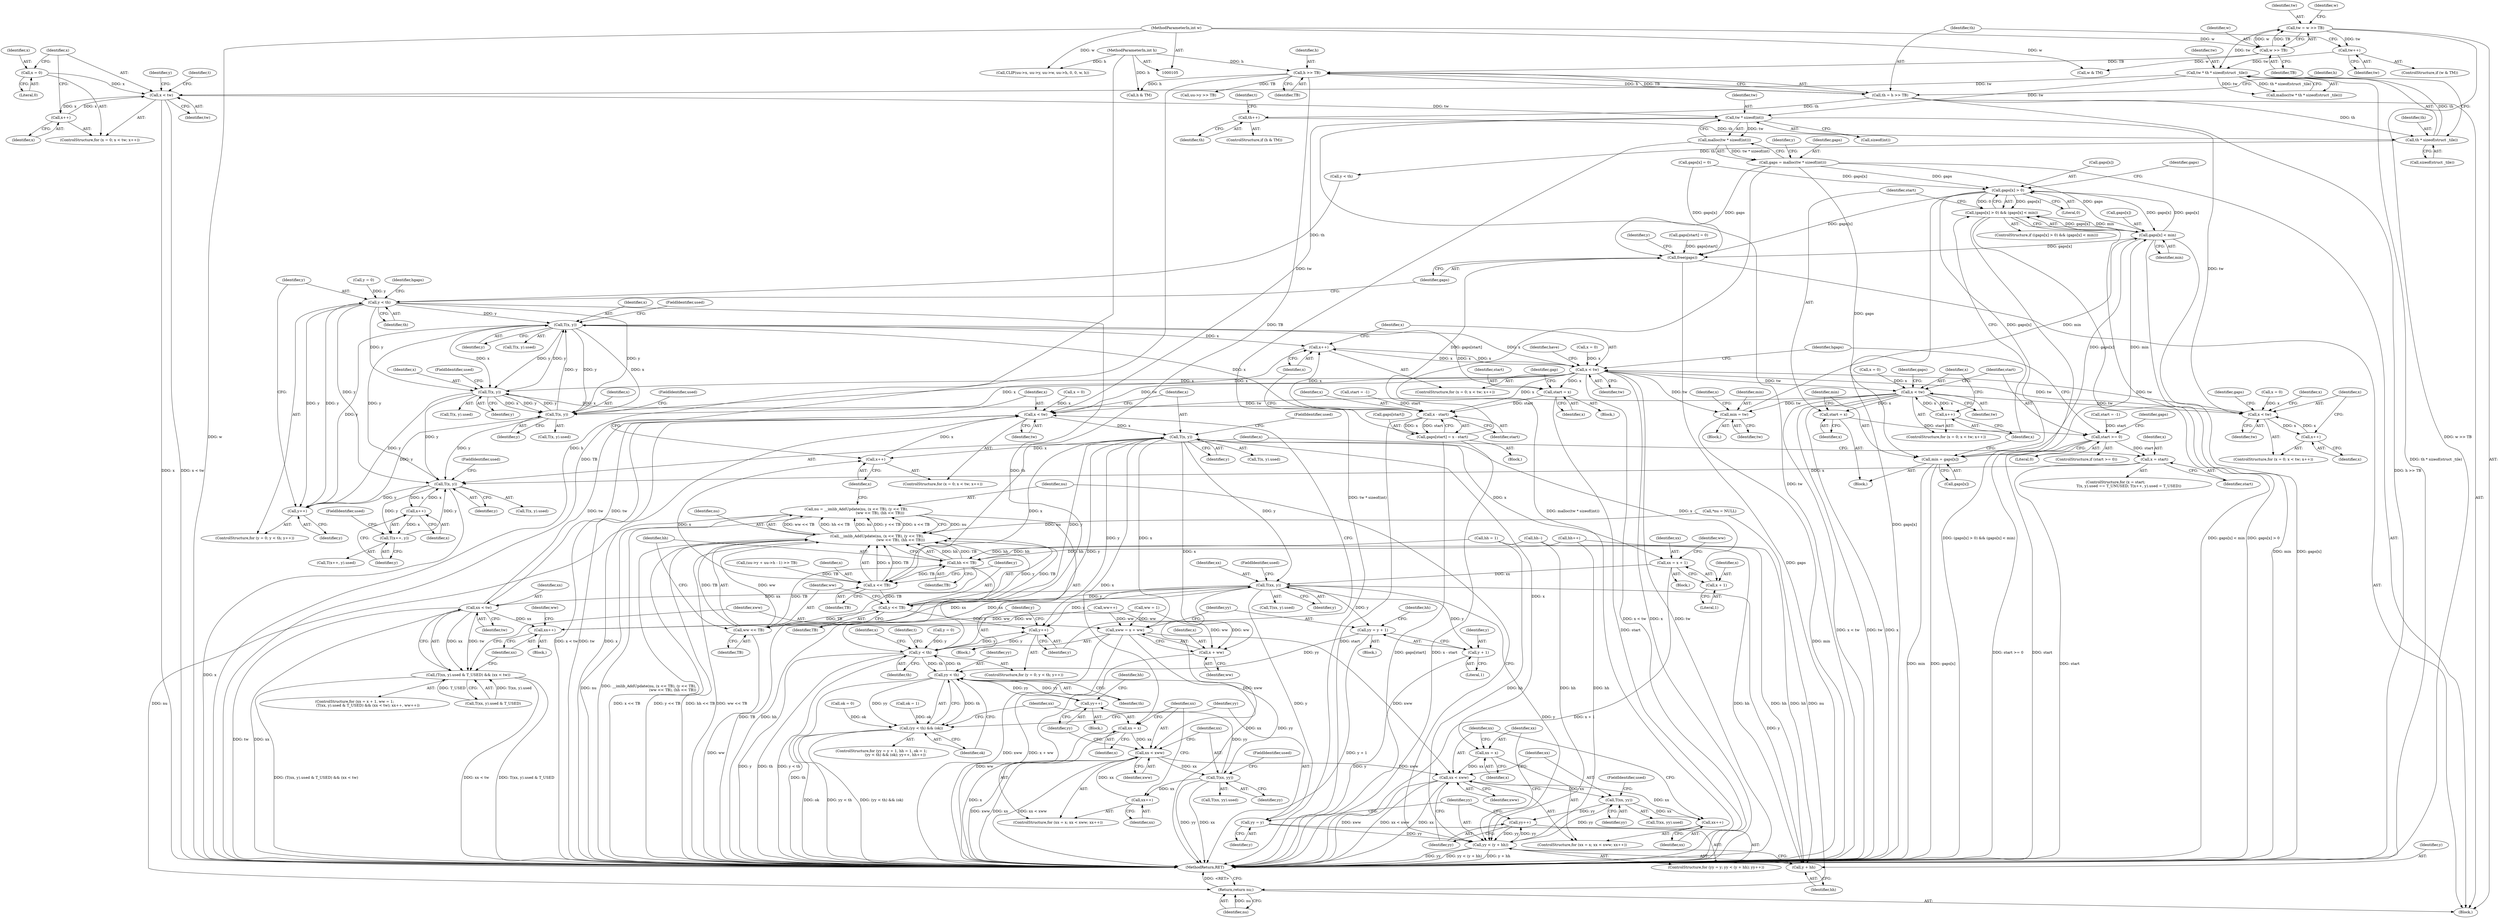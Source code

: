 digraph "0_enlightment_ce94edca1ccfbe314cb7cd9453433fad404ec7ef@API" {
"1000278" [label="(Call,tw * sizeof(int))"];
"1000180" [label="(Call,x < tw)"];
"1000177" [label="(Call,x = 0)"];
"1000183" [label="(Call,x++)"];
"1000156" [label="(Call,tw * th * sizeof(struct _tile))"];
"1000131" [label="(Call,tw = w >> TB)"];
"1000133" [label="(Call,w >> TB)"];
"1000107" [label="(MethodParameterIn,int w)"];
"1000140" [label="(Call,tw++)"];
"1000158" [label="(Call,th * sizeof(struct _tile))"];
"1000151" [label="(Call,th++)"];
"1000142" [label="(Call,th = h >> TB)"];
"1000144" [label="(Call,h >> TB)"];
"1000108" [label="(MethodParameterIn,int h)"];
"1000277" [label="(Call,malloc(tw * sizeof(int)))"];
"1000275" [label="(Call,gaps = malloc(tw * sizeof(int)))"];
"1000420" [label="(Call,gaps[x] > 0)"];
"1000419" [label="(Call,(gaps[x] > 0) && (gaps[x] < min))"];
"1000425" [label="(Call,gaps[x] < min)"];
"1000434" [label="(Call,min = gaps[x])"];
"1000470" [label="(Call,free(gaps))"];
"1000314" [label="(Call,x < tw)"];
"1000317" [label="(Call,x++)"];
"1000328" [label="(Call,x < tw)"];
"1000331" [label="(Call,x++)"];
"1000339" [label="(Call,T(x, y))"];
"1000289" [label="(Call,y++)"];
"1000286" [label="(Call,y < th)"];
"1000363" [label="(Call,T(x, y))"];
"1000381" [label="(Call,x - start)"];
"1000377" [label="(Call,gaps[start] = x - start)"];
"1000388" [label="(Call,T(x, y))"];
"1000455" [label="(Call,T(x, y))"];
"1000463" [label="(Call,x++)"];
"1000462" [label="(Call,T(x++, y))"];
"1000476" [label="(Call,y < th)"];
"1000479" [label="(Call,y++)"];
"1000495" [label="(Call,T(x, y))"];
"1000489" [label="(Call,x++)"];
"1000486" [label="(Call,x < tw)"];
"1000525" [label="(Call,xx < tw)"];
"1000517" [label="(Call,(T(xx, y).used & T_USED) && (xx < tw))"];
"1000529" [label="(Call,xx++)"];
"1000520" [label="(Call,T(xx, y))"];
"1000540" [label="(Call,yy = y + 1)"];
"1000553" [label="(Call,yy < th)"];
"1000552" [label="(Call,(yy < th) && (ok))"];
"1000558" [label="(Call,yy++)"];
"1000577" [label="(Call,T(xx, yy))"];
"1000570" [label="(Call,xx++)"];
"1000567" [label="(Call,xx < xww)"];
"1000605" [label="(Call,xx < xww)"];
"1000612" [label="(Call,T(xx, yy))"];
"1000598" [label="(Call,yy++)"];
"1000593" [label="(Call,yy < (y + hh))"];
"1000608" [label="(Call,xx++)"];
"1000542" [label="(Call,y + 1)"];
"1000590" [label="(Call,yy = y)"];
"1000595" [label="(Call,y + hh)"];
"1000624" [label="(Call,y << TB)"];
"1000619" [label="(Call,__imlib_AddUpdate(nu, (x << TB), (y << TB),\n                                         (ww << TB), (hh << TB)))"];
"1000617" [label="(Call,nu = __imlib_AddUpdate(nu, (x << TB), (y << TB),\n                                         (ww << TB), (hh << TB)))"];
"1000637" [label="(Return,return nu;)"];
"1000627" [label="(Call,ww << TB)"];
"1000630" [label="(Call,hh << TB)"];
"1000621" [label="(Call,x << TB)"];
"1000509" [label="(Call,xx = x + 1)"];
"1000511" [label="(Call,x + 1)"];
"1000533" [label="(Call,xww = x + ww)"];
"1000535" [label="(Call,x + ww)"];
"1000564" [label="(Call,xx = x)"];
"1000602" [label="(Call,xx = x)"];
"1000345" [label="(Call,start = x)"];
"1000405" [label="(Call,min = tw)"];
"1000412" [label="(Call,x < tw)"];
"1000415" [label="(Call,x++)"];
"1000431" [label="(Call,start = x)"];
"1000440" [label="(Call,start >= 0)"];
"1000450" [label="(Call,x = start)"];
"1000177" [label="(Call,x = 0)"];
"1000596" [label="(Identifier,y)"];
"1000112" [label="(Call,*nu = NULL)"];
"1000231" [label="(Call,(uu->y + uu->h - 1) >> TB)"];
"1000541" [label="(Identifier,yy)"];
"1000498" [label="(FieldIdentifier,used)"];
"1000603" [label="(Identifier,xx)"];
"1000568" [label="(Identifier,xx)"];
"1000383" [label="(Identifier,start)"];
"1000435" [label="(Identifier,min)"];
"1000321" [label="(Identifier,gaps)"];
"1000170" [label="(Call,y < th)"];
"1000494" [label="(Call,T(x, y).used)"];
"1000332" [label="(Identifier,x)"];
"1000482" [label="(ControlStructure,for (x = 0; x < tw; x++))"];
"1000452" [label="(Identifier,start)"];
"1000284" [label="(Identifier,y)"];
"1000152" [label="(Identifier,th)"];
"1000314" [label="(Call,x < tw)"];
"1000554" [label="(Identifier,yy)"];
"1000500" [label="(Block,)"];
"1000629" [label="(Identifier,TB)"];
"1000432" [label="(Identifier,start)"];
"1000347" [label="(Identifier,x)"];
"1000147" [label="(ControlStructure,if (h & TM))"];
"1000108" [label="(MethodParameterIn,int h)"];
"1000495" [label="(Call,T(x, y))"];
"1000442" [label="(Literal,0)"];
"1000484" [label="(Identifier,x)"];
"1000547" [label="(Identifier,hh)"];
"1000489" [label="(Call,x++)"];
"1000133" [label="(Call,w >> TB)"];
"1000540" [label="(Call,yy = y + 1)"];
"1000544" [label="(Literal,1)"];
"1000344" [label="(Block,)"];
"1000283" [label="(Call,y = 0)"];
"1000602" [label="(Call,xx = x)"];
"1000543" [label="(Identifier,y)"];
"1000486" [label="(Call,x < tw)"];
"1000521" [label="(Identifier,xx)"];
"1000614" [label="(Identifier,yy)"];
"1000331" [label="(Call,x++)"];
"1000487" [label="(Identifier,x)"];
"1000507" [label="(ControlStructure,for (xx = x + 1, ww = 1;\n                       (T(xx, y).used & T_USED) && (xx < tw); xx++, ww++))"];
"1000609" [label="(Identifier,xx)"];
"1000463" [label="(Call,x++)"];
"1000408" [label="(ControlStructure,for (x = 0; x < tw; x++))"];
"1000278" [label="(Call,tw * sizeof(int))"];
"1000178" [label="(Identifier,x)"];
"1000522" [label="(Identifier,y)"];
"1000413" [label="(Identifier,x)"];
"1000605" [label="(Call,xx < xww)"];
"1000580" [label="(FieldIdentifier,used)"];
"1000518" [label="(Call,T(xx, y).used & T_USED)"];
"1000137" [label="(Call,w & TM)"];
"1000289" [label="(Call,y++)"];
"1000149" [label="(Identifier,h)"];
"1000618" [label="(Identifier,nu)"];
"1000567" [label="(Call,xx < xww)"];
"1000612" [label="(Call,T(xx, yy))"];
"1000188" [label="(Identifier,t)"];
"1000455" [label="(Call,T(x, y))"];
"1000410" [label="(Identifier,x)"];
"1000157" [label="(Identifier,tw)"];
"1000134" [label="(Identifier,w)"];
"1000472" [label="(ControlStructure,for (y = 0; y < th; y++))"];
"1000132" [label="(Identifier,tw)"];
"1000628" [label="(Identifier,ww)"];
"1000422" [label="(Identifier,gaps)"];
"1000317" [label="(Call,x++)"];
"1000478" [label="(Identifier,th)"];
"1000604" [label="(Identifier,x)"];
"1000583" [label="(Call,ok = 0)"];
"1000613" [label="(Identifier,xx)"];
"1000620" [label="(Identifier,nu)"];
"1000319" [label="(Call,gaps[x] = 0)"];
"1000424" [label="(Literal,0)"];
"1000530" [label="(Identifier,xx)"];
"1000561" [label="(Identifier,hh)"];
"1000316" [label="(Identifier,tw)"];
"1000311" [label="(Call,x = 0)"];
"1000146" [label="(Identifier,TB)"];
"1000381" [label="(Call,x - start)"];
"1000377" [label="(Call,gaps[start] = x - start)"];
"1000275" [label="(Call,gaps = malloc(tw * sizeof(int)))"];
"1000328" [label="(Call,x < tw)"];
"1000176" [label="(ControlStructure,for (x = 0; x < tw; x++))"];
"1000465" [label="(Identifier,y)"];
"1000589" [label="(ControlStructure,for (yy = y; yy < (y + hh); yy++))"];
"1000450" [label="(Call,x = start)"];
"1000280" [label="(Call,sizeof(int))"];
"1000310" [label="(ControlStructure,for (x = 0; x < tw; x++))"];
"1000536" [label="(Identifier,x)"];
"1000179" [label="(Literal,0)"];
"1000329" [label="(Identifier,x)"];
"1000474" [label="(Identifier,y)"];
"1000180" [label="(Call,x < tw)"];
"1000144" [label="(Call,h >> TB)"];
"1000529" [label="(Call,xx++)"];
"1000626" [label="(Identifier,TB)"];
"1000446" [label="(Identifier,gaps)"];
"1000508" [label="(Block,)"];
"1000560" [label="(Call,hh++)"];
"1000325" [label="(Call,x = 0)"];
"1000433" [label="(Identifier,x)"];
"1000107" [label="(MethodParameterIn,int w)"];
"1000398" [label="(Identifier,hgaps)"];
"1000451" [label="(Identifier,x)"];
"1000407" [label="(Identifier,tw)"];
"1000434" [label="(Call,min = gaps[x])"];
"1000419" [label="(Call,(gaps[x] > 0) && (gaps[x] < min))"];
"1000479" [label="(Call,y++)"];
"1000519" [label="(Call,T(xx, y).used)"];
"1000509" [label="(Call,xx = x + 1)"];
"1000466" [label="(FieldIdentifier,used)"];
"1000638" [label="(Identifier,nu)"];
"1000470" [label="(Call,free(gaps))"];
"1000287" [label="(Identifier,y)"];
"1000634" [label="(Identifier,t)"];
"1000131" [label="(Call,tw = w >> TB)"];
"1000476" [label="(Call,y < th)"];
"1000555" [label="(Identifier,th)"];
"1000429" [label="(Identifier,min)"];
"1000440" [label="(Call,start >= 0)"];
"1000462" [label="(Call,T(x++, y))"];
"1000621" [label="(Call,x << TB)"];
"1000138" [label="(Identifier,w)"];
"1000607" [label="(Identifier,xww)"];
"1000406" [label="(Identifier,min)"];
"1000473" [label="(Call,y = 0)"];
"1000617" [label="(Call,nu = __imlib_AddUpdate(nu, (x << TB), (y << TB),\n                                         (ww << TB), (hh << TB)))"];
"1000533" [label="(Call,xww = x + ww)"];
"1000143" [label="(Identifier,th)"];
"1000490" [label="(Identifier,x)"];
"1000538" [label="(ControlStructure,for (yy = y + 1, hh = 1, ok = 1;\n                        (yy < th) && (ok); yy++, hh++))"];
"1000606" [label="(Identifier,xx)"];
"1000430" [label="(Block,)"];
"1000590" [label="(Call,yy = y)"];
"1000526" [label="(Identifier,xx)"];
"1000184" [label="(Identifier,x)"];
"1000576" [label="(Call,T(xx, yy).used)"];
"1000277" [label="(Call,malloc(tw * sizeof(int)))"];
"1000141" [label="(Identifier,tw)"];
"1000535" [label="(Call,x + ww)"];
"1000611" [label="(Call,T(xx, yy).used)"];
"1000624" [label="(Call,y << TB)"];
"1000532" [label="(Identifier,ww)"];
"1000140" [label="(Call,tw++)"];
"1000389" [label="(Identifier,x)"];
"1000441" [label="(Identifier,start)"];
"1000345" [label="(Call,start = x)"];
"1000288" [label="(Identifier,th)"];
"1000558" [label="(Call,yy++)"];
"1000630" [label="(Call,hh << TB)"];
"1000183" [label="(Call,x++)"];
"1000601" [label="(ControlStructure,for (xx = x; xx < xww; xx++))"];
"1000174" [label="(Identifier,y)"];
"1000414" [label="(Identifier,tw)"];
"1000318" [label="(Identifier,x)"];
"1000324" [label="(ControlStructure,for (x = 0; x < tw; x++))"];
"1000148" [label="(Call,h & TM)"];
"1000563" [label="(ControlStructure,for (xx = x; xx < xww; xx++))"];
"1000615" [label="(FieldIdentifier,used)"];
"1000363" [label="(Call,T(x, y))"];
"1000457" [label="(Identifier,y)"];
"1000444" [label="(Call,gaps[start] = 0)"];
"1000458" [label="(FieldIdentifier,used)"];
"1000480" [label="(Identifier,y)"];
"1000456" [label="(Identifier,x)"];
"1000542" [label="(Call,y + 1)"];
"1000565" [label="(Identifier,xx)"];
"1000632" [label="(Identifier,TB)"];
"1000158" [label="(Call,th * sizeof(struct _tile))"];
"1000520" [label="(Call,T(xx, y))"];
"1000569" [label="(Identifier,xww)"];
"1000546" [label="(Call,hh = 1)"];
"1000622" [label="(Identifier,x)"];
"1000426" [label="(Call,gaps[x])"];
"1000418" [label="(ControlStructure,if ((gaps[x] > 0) && (gaps[x] < min)))"];
"1000154" [label="(Identifier,t)"];
"1000364" [label="(Identifier,x)"];
"1000315" [label="(Identifier,x)"];
"1000110" [label="(Block,)"];
"1000362" [label="(Call,T(x, y).used)"];
"1000330" [label="(Identifier,tw)"];
"1000512" [label="(Identifier,x)"];
"1000366" [label="(FieldIdentifier,used)"];
"1000595" [label="(Call,y + hh)"];
"1000566" [label="(Identifier,x)"];
"1000400" [label="(Block,)"];
"1000326" [label="(Identifier,x)"];
"1000339" [label="(Call,T(x, y))"];
"1000368" [label="(Block,)"];
"1000454" [label="(Call,T(x, y).used)"];
"1000523" [label="(FieldIdentifier,used)"];
"1000391" [label="(FieldIdentifier,used)"];
"1000631" [label="(Identifier,hh)"];
"1000511" [label="(Call,x + 1)"];
"1000537" [label="(Identifier,ww)"];
"1000549" [label="(Call,ok = 1)"];
"1000619" [label="(Call,__imlib_AddUpdate(nu, (x << TB), (y << TB),\n                                         (ww << TB), (hh << TB)))"];
"1000539" [label="(Block,)"];
"1000412" [label="(Call,x < tw)"];
"1000623" [label="(Identifier,TB)"];
"1000556" [label="(Identifier,ok)"];
"1000155" [label="(Call,malloc(tw * th * sizeof(struct _tile)))"];
"1000420" [label="(Call,gaps[x] > 0)"];
"1000341" [label="(Identifier,y)"];
"1000204" [label="(Call,CLIP(uu->x, uu->y, uu->w, uu->h, 0, 0, w, h))"];
"1000431" [label="(Call,start = x)"];
"1000135" [label="(Identifier,TB)"];
"1000497" [label="(Identifier,y)"];
"1000382" [label="(Identifier,x)"];
"1000627" [label="(Call,ww << TB)"];
"1000639" [label="(MethodReturn,RET)"];
"1000608" [label="(Call,xx++)"];
"1000390" [label="(Identifier,y)"];
"1000297" [label="(Call,start = -1)"];
"1000182" [label="(Identifier,tw)"];
"1000290" [label="(Identifier,y)"];
"1000349" [label="(Identifier,gap)"];
"1000637" [label="(Return,return nu;)"];
"1000531" [label="(Call,ww++)"];
"1000346" [label="(Identifier,start)"];
"1000276" [label="(Identifier,gaps)"];
"1000401" [label="(Call,start = -1)"];
"1000591" [label="(Identifier,yy)"];
"1000597" [label="(Identifier,hh)"];
"1000592" [label="(Identifier,y)"];
"1000593" [label="(Call,yy < (y + hh))"];
"1000436" [label="(Call,gaps[x])"];
"1000525" [label="(Call,xx < tw)"];
"1000559" [label="(Identifier,yy)"];
"1000586" [label="(Call,hh--)"];
"1000598" [label="(Call,yy++)"];
"1000513" [label="(Literal,1)"];
"1000415" [label="(Call,x++)"];
"1000388" [label="(Call,T(x, y))"];
"1000570" [label="(Call,xx++)"];
"1000571" [label="(Identifier,xx)"];
"1000553" [label="(Call,yy < th)"];
"1000160" [label="(Call,sizeof(struct _tile))"];
"1000488" [label="(Identifier,tw)"];
"1000387" [label="(Call,T(x, y).used)"];
"1000496" [label="(Identifier,x)"];
"1000336" [label="(Identifier,have)"];
"1000365" [label="(Identifier,y)"];
"1000286" [label="(Call,y < th)"];
"1000471" [label="(Identifier,gaps)"];
"1000464" [label="(Identifier,x)"];
"1000527" [label="(Identifier,tw)"];
"1000514" [label="(Call,ww = 1)"];
"1000517" [label="(Call,(T(xx, y).used & T_USED) && (xx < tw))"];
"1000279" [label="(Identifier,tw)"];
"1000564" [label="(Call,xx = x)"];
"1000579" [label="(Identifier,yy)"];
"1000224" [label="(Call,uu->y >> TB)"];
"1000461" [label="(Call,T(x++, y).used)"];
"1000427" [label="(Identifier,gaps)"];
"1000338" [label="(Call,T(x, y).used)"];
"1000425" [label="(Call,gaps[x] < min)"];
"1000294" [label="(Identifier,hgaps)"];
"1000151" [label="(Call,th++)"];
"1000342" [label="(FieldIdentifier,used)"];
"1000181" [label="(Identifier,x)"];
"1000557" [label="(Block,)"];
"1000594" [label="(Identifier,yy)"];
"1000136" [label="(ControlStructure,if (w & TM))"];
"1000599" [label="(Identifier,yy)"];
"1000477" [label="(Identifier,y)"];
"1000510" [label="(Identifier,xx)"];
"1000449" [label="(ControlStructure,for (x = start;\n                       T(x, y).used == T_UNUSED; T(x++, y).used = T_USED))"];
"1000340" [label="(Identifier,x)"];
"1000416" [label="(Identifier,x)"];
"1000142" [label="(Call,th = h >> TB)"];
"1000483" [label="(Call,x = 0)"];
"1000552" [label="(Call,(yy < th) && (ok))"];
"1000282" [label="(ControlStructure,for (y = 0; y < th; y++))"];
"1000625" [label="(Identifier,y)"];
"1000439" [label="(ControlStructure,if (start >= 0))"];
"1000156" [label="(Call,tw * th * sizeof(struct _tile))"];
"1000578" [label="(Identifier,xx)"];
"1000515" [label="(Identifier,ww)"];
"1000378" [label="(Call,gaps[start])"];
"1000421" [label="(Call,gaps[x])"];
"1000528" [label="(Block,)"];
"1000405" [label="(Call,min = tw)"];
"1000409" [label="(Call,x = 0)"];
"1000534" [label="(Identifier,xww)"];
"1000159" [label="(Identifier,th)"];
"1000577" [label="(Call,T(xx, yy))"];
"1000145" [label="(Identifier,h)"];
"1000278" -> "1000277"  [label="AST: "];
"1000278" -> "1000280"  [label="CFG: "];
"1000279" -> "1000278"  [label="AST: "];
"1000280" -> "1000278"  [label="AST: "];
"1000277" -> "1000278"  [label="CFG: "];
"1000278" -> "1000639"  [label="DDG: tw"];
"1000278" -> "1000277"  [label="DDG: tw"];
"1000180" -> "1000278"  [label="DDG: tw"];
"1000156" -> "1000278"  [label="DDG: tw"];
"1000278" -> "1000314"  [label="DDG: tw"];
"1000278" -> "1000486"  [label="DDG: tw"];
"1000180" -> "1000176"  [label="AST: "];
"1000180" -> "1000182"  [label="CFG: "];
"1000181" -> "1000180"  [label="AST: "];
"1000182" -> "1000180"  [label="AST: "];
"1000188" -> "1000180"  [label="CFG: "];
"1000174" -> "1000180"  [label="CFG: "];
"1000180" -> "1000639"  [label="DDG: x"];
"1000180" -> "1000639"  [label="DDG: x < tw"];
"1000177" -> "1000180"  [label="DDG: x"];
"1000183" -> "1000180"  [label="DDG: x"];
"1000156" -> "1000180"  [label="DDG: tw"];
"1000180" -> "1000183"  [label="DDG: x"];
"1000177" -> "1000176"  [label="AST: "];
"1000177" -> "1000179"  [label="CFG: "];
"1000178" -> "1000177"  [label="AST: "];
"1000179" -> "1000177"  [label="AST: "];
"1000181" -> "1000177"  [label="CFG: "];
"1000183" -> "1000176"  [label="AST: "];
"1000183" -> "1000184"  [label="CFG: "];
"1000184" -> "1000183"  [label="AST: "];
"1000181" -> "1000183"  [label="CFG: "];
"1000156" -> "1000155"  [label="AST: "];
"1000156" -> "1000158"  [label="CFG: "];
"1000157" -> "1000156"  [label="AST: "];
"1000158" -> "1000156"  [label="AST: "];
"1000155" -> "1000156"  [label="CFG: "];
"1000156" -> "1000639"  [label="DDG: th * sizeof(struct _tile)"];
"1000156" -> "1000155"  [label="DDG: tw"];
"1000156" -> "1000155"  [label="DDG: th * sizeof(struct _tile)"];
"1000131" -> "1000156"  [label="DDG: tw"];
"1000140" -> "1000156"  [label="DDG: tw"];
"1000158" -> "1000156"  [label="DDG: th"];
"1000131" -> "1000110"  [label="AST: "];
"1000131" -> "1000133"  [label="CFG: "];
"1000132" -> "1000131"  [label="AST: "];
"1000133" -> "1000131"  [label="AST: "];
"1000138" -> "1000131"  [label="CFG: "];
"1000131" -> "1000639"  [label="DDG: w >> TB"];
"1000133" -> "1000131"  [label="DDG: w"];
"1000133" -> "1000131"  [label="DDG: TB"];
"1000131" -> "1000140"  [label="DDG: tw"];
"1000133" -> "1000135"  [label="CFG: "];
"1000134" -> "1000133"  [label="AST: "];
"1000135" -> "1000133"  [label="AST: "];
"1000107" -> "1000133"  [label="DDG: w"];
"1000133" -> "1000137"  [label="DDG: w"];
"1000133" -> "1000144"  [label="DDG: TB"];
"1000107" -> "1000105"  [label="AST: "];
"1000107" -> "1000639"  [label="DDG: w"];
"1000107" -> "1000137"  [label="DDG: w"];
"1000107" -> "1000204"  [label="DDG: w"];
"1000140" -> "1000136"  [label="AST: "];
"1000140" -> "1000141"  [label="CFG: "];
"1000141" -> "1000140"  [label="AST: "];
"1000143" -> "1000140"  [label="CFG: "];
"1000158" -> "1000160"  [label="CFG: "];
"1000159" -> "1000158"  [label="AST: "];
"1000160" -> "1000158"  [label="AST: "];
"1000151" -> "1000158"  [label="DDG: th"];
"1000142" -> "1000158"  [label="DDG: th"];
"1000158" -> "1000170"  [label="DDG: th"];
"1000151" -> "1000147"  [label="AST: "];
"1000151" -> "1000152"  [label="CFG: "];
"1000152" -> "1000151"  [label="AST: "];
"1000154" -> "1000151"  [label="CFG: "];
"1000142" -> "1000151"  [label="DDG: th"];
"1000142" -> "1000110"  [label="AST: "];
"1000142" -> "1000144"  [label="CFG: "];
"1000143" -> "1000142"  [label="AST: "];
"1000144" -> "1000142"  [label="AST: "];
"1000149" -> "1000142"  [label="CFG: "];
"1000142" -> "1000639"  [label="DDG: h >> TB"];
"1000144" -> "1000142"  [label="DDG: h"];
"1000144" -> "1000142"  [label="DDG: TB"];
"1000144" -> "1000146"  [label="CFG: "];
"1000145" -> "1000144"  [label="AST: "];
"1000146" -> "1000144"  [label="AST: "];
"1000144" -> "1000639"  [label="DDG: TB"];
"1000108" -> "1000144"  [label="DDG: h"];
"1000144" -> "1000148"  [label="DDG: h"];
"1000144" -> "1000224"  [label="DDG: TB"];
"1000144" -> "1000621"  [label="DDG: TB"];
"1000108" -> "1000105"  [label="AST: "];
"1000108" -> "1000639"  [label="DDG: h"];
"1000108" -> "1000148"  [label="DDG: h"];
"1000108" -> "1000204"  [label="DDG: h"];
"1000277" -> "1000275"  [label="AST: "];
"1000275" -> "1000277"  [label="CFG: "];
"1000277" -> "1000639"  [label="DDG: tw * sizeof(int)"];
"1000277" -> "1000275"  [label="DDG: tw * sizeof(int)"];
"1000275" -> "1000110"  [label="AST: "];
"1000276" -> "1000275"  [label="AST: "];
"1000284" -> "1000275"  [label="CFG: "];
"1000275" -> "1000639"  [label="DDG: malloc(tw * sizeof(int))"];
"1000275" -> "1000420"  [label="DDG: gaps"];
"1000275" -> "1000425"  [label="DDG: gaps"];
"1000275" -> "1000434"  [label="DDG: gaps"];
"1000275" -> "1000470"  [label="DDG: gaps"];
"1000420" -> "1000419"  [label="AST: "];
"1000420" -> "1000424"  [label="CFG: "];
"1000421" -> "1000420"  [label="AST: "];
"1000424" -> "1000420"  [label="AST: "];
"1000427" -> "1000420"  [label="CFG: "];
"1000419" -> "1000420"  [label="CFG: "];
"1000420" -> "1000639"  [label="DDG: gaps[x]"];
"1000420" -> "1000419"  [label="DDG: gaps[x]"];
"1000420" -> "1000419"  [label="DDG: 0"];
"1000425" -> "1000420"  [label="DDG: gaps[x]"];
"1000319" -> "1000420"  [label="DDG: gaps[x]"];
"1000420" -> "1000425"  [label="DDG: gaps[x]"];
"1000420" -> "1000434"  [label="DDG: gaps[x]"];
"1000420" -> "1000470"  [label="DDG: gaps[x]"];
"1000419" -> "1000418"  [label="AST: "];
"1000419" -> "1000425"  [label="CFG: "];
"1000425" -> "1000419"  [label="AST: "];
"1000432" -> "1000419"  [label="CFG: "];
"1000416" -> "1000419"  [label="CFG: "];
"1000419" -> "1000639"  [label="DDG: gaps[x] > 0"];
"1000419" -> "1000639"  [label="DDG: gaps[x] < min"];
"1000419" -> "1000639"  [label="DDG: (gaps[x] > 0) && (gaps[x] < min)"];
"1000425" -> "1000419"  [label="DDG: gaps[x]"];
"1000425" -> "1000419"  [label="DDG: min"];
"1000425" -> "1000429"  [label="CFG: "];
"1000426" -> "1000425"  [label="AST: "];
"1000429" -> "1000425"  [label="AST: "];
"1000425" -> "1000639"  [label="DDG: gaps[x]"];
"1000425" -> "1000639"  [label="DDG: min"];
"1000434" -> "1000425"  [label="DDG: min"];
"1000405" -> "1000425"  [label="DDG: min"];
"1000425" -> "1000434"  [label="DDG: gaps[x]"];
"1000425" -> "1000470"  [label="DDG: gaps[x]"];
"1000434" -> "1000430"  [label="AST: "];
"1000434" -> "1000436"  [label="CFG: "];
"1000435" -> "1000434"  [label="AST: "];
"1000436" -> "1000434"  [label="AST: "];
"1000416" -> "1000434"  [label="CFG: "];
"1000434" -> "1000639"  [label="DDG: gaps[x]"];
"1000434" -> "1000639"  [label="DDG: min"];
"1000470" -> "1000110"  [label="AST: "];
"1000470" -> "1000471"  [label="CFG: "];
"1000471" -> "1000470"  [label="AST: "];
"1000474" -> "1000470"  [label="CFG: "];
"1000470" -> "1000639"  [label="DDG: gaps"];
"1000444" -> "1000470"  [label="DDG: gaps[start]"];
"1000377" -> "1000470"  [label="DDG: gaps[start]"];
"1000319" -> "1000470"  [label="DDG: gaps[x]"];
"1000314" -> "1000310"  [label="AST: "];
"1000314" -> "1000316"  [label="CFG: "];
"1000315" -> "1000314"  [label="AST: "];
"1000316" -> "1000314"  [label="AST: "];
"1000321" -> "1000314"  [label="CFG: "];
"1000326" -> "1000314"  [label="CFG: "];
"1000311" -> "1000314"  [label="DDG: x"];
"1000317" -> "1000314"  [label="DDG: x"];
"1000412" -> "1000314"  [label="DDG: tw"];
"1000328" -> "1000314"  [label="DDG: tw"];
"1000314" -> "1000317"  [label="DDG: x"];
"1000314" -> "1000328"  [label="DDG: tw"];
"1000317" -> "1000310"  [label="AST: "];
"1000317" -> "1000318"  [label="CFG: "];
"1000318" -> "1000317"  [label="AST: "];
"1000315" -> "1000317"  [label="CFG: "];
"1000328" -> "1000324"  [label="AST: "];
"1000328" -> "1000330"  [label="CFG: "];
"1000329" -> "1000328"  [label="AST: "];
"1000330" -> "1000328"  [label="AST: "];
"1000336" -> "1000328"  [label="CFG: "];
"1000398" -> "1000328"  [label="CFG: "];
"1000328" -> "1000639"  [label="DDG: x < tw"];
"1000328" -> "1000639"  [label="DDG: x"];
"1000328" -> "1000639"  [label="DDG: tw"];
"1000325" -> "1000328"  [label="DDG: x"];
"1000331" -> "1000328"  [label="DDG: x"];
"1000328" -> "1000331"  [label="DDG: x"];
"1000328" -> "1000339"  [label="DDG: x"];
"1000328" -> "1000345"  [label="DDG: x"];
"1000328" -> "1000363"  [label="DDG: x"];
"1000328" -> "1000381"  [label="DDG: x"];
"1000328" -> "1000388"  [label="DDG: x"];
"1000328" -> "1000405"  [label="DDG: tw"];
"1000328" -> "1000412"  [label="DDG: tw"];
"1000328" -> "1000486"  [label="DDG: tw"];
"1000331" -> "1000324"  [label="AST: "];
"1000331" -> "1000332"  [label="CFG: "];
"1000332" -> "1000331"  [label="AST: "];
"1000329" -> "1000331"  [label="CFG: "];
"1000388" -> "1000331"  [label="DDG: x"];
"1000381" -> "1000331"  [label="DDG: x"];
"1000339" -> "1000331"  [label="DDG: x"];
"1000339" -> "1000338"  [label="AST: "];
"1000339" -> "1000341"  [label="CFG: "];
"1000340" -> "1000339"  [label="AST: "];
"1000341" -> "1000339"  [label="AST: "];
"1000342" -> "1000339"  [label="CFG: "];
"1000339" -> "1000289"  [label="DDG: y"];
"1000363" -> "1000339"  [label="DDG: y"];
"1000286" -> "1000339"  [label="DDG: y"];
"1000388" -> "1000339"  [label="DDG: y"];
"1000339" -> "1000345"  [label="DDG: x"];
"1000339" -> "1000363"  [label="DDG: x"];
"1000339" -> "1000363"  [label="DDG: y"];
"1000339" -> "1000381"  [label="DDG: x"];
"1000339" -> "1000388"  [label="DDG: x"];
"1000339" -> "1000388"  [label="DDG: y"];
"1000339" -> "1000455"  [label="DDG: y"];
"1000289" -> "1000282"  [label="AST: "];
"1000289" -> "1000290"  [label="CFG: "];
"1000290" -> "1000289"  [label="AST: "];
"1000287" -> "1000289"  [label="CFG: "];
"1000289" -> "1000286"  [label="DDG: y"];
"1000363" -> "1000289"  [label="DDG: y"];
"1000455" -> "1000289"  [label="DDG: y"];
"1000286" -> "1000289"  [label="DDG: y"];
"1000388" -> "1000289"  [label="DDG: y"];
"1000286" -> "1000282"  [label="AST: "];
"1000286" -> "1000288"  [label="CFG: "];
"1000287" -> "1000286"  [label="AST: "];
"1000288" -> "1000286"  [label="AST: "];
"1000294" -> "1000286"  [label="CFG: "];
"1000471" -> "1000286"  [label="CFG: "];
"1000283" -> "1000286"  [label="DDG: y"];
"1000170" -> "1000286"  [label="DDG: th"];
"1000286" -> "1000363"  [label="DDG: y"];
"1000286" -> "1000388"  [label="DDG: y"];
"1000286" -> "1000455"  [label="DDG: y"];
"1000286" -> "1000476"  [label="DDG: th"];
"1000363" -> "1000362"  [label="AST: "];
"1000363" -> "1000365"  [label="CFG: "];
"1000364" -> "1000363"  [label="AST: "];
"1000365" -> "1000363"  [label="AST: "];
"1000366" -> "1000363"  [label="CFG: "];
"1000388" -> "1000363"  [label="DDG: y"];
"1000363" -> "1000381"  [label="DDG: x"];
"1000363" -> "1000388"  [label="DDG: x"];
"1000363" -> "1000388"  [label="DDG: y"];
"1000363" -> "1000455"  [label="DDG: y"];
"1000381" -> "1000377"  [label="AST: "];
"1000381" -> "1000383"  [label="CFG: "];
"1000382" -> "1000381"  [label="AST: "];
"1000383" -> "1000381"  [label="AST: "];
"1000377" -> "1000381"  [label="CFG: "];
"1000381" -> "1000639"  [label="DDG: start"];
"1000381" -> "1000377"  [label="DDG: x"];
"1000381" -> "1000377"  [label="DDG: start"];
"1000297" -> "1000381"  [label="DDG: start"];
"1000345" -> "1000381"  [label="DDG: start"];
"1000377" -> "1000368"  [label="AST: "];
"1000378" -> "1000377"  [label="AST: "];
"1000332" -> "1000377"  [label="CFG: "];
"1000377" -> "1000639"  [label="DDG: gaps[start]"];
"1000377" -> "1000639"  [label="DDG: x - start"];
"1000388" -> "1000387"  [label="AST: "];
"1000388" -> "1000390"  [label="CFG: "];
"1000389" -> "1000388"  [label="AST: "];
"1000390" -> "1000388"  [label="AST: "];
"1000391" -> "1000388"  [label="CFG: "];
"1000388" -> "1000455"  [label="DDG: y"];
"1000455" -> "1000454"  [label="AST: "];
"1000455" -> "1000457"  [label="CFG: "];
"1000456" -> "1000455"  [label="AST: "];
"1000457" -> "1000455"  [label="AST: "];
"1000458" -> "1000455"  [label="CFG: "];
"1000455" -> "1000639"  [label="DDG: x"];
"1000463" -> "1000455"  [label="DDG: x"];
"1000450" -> "1000455"  [label="DDG: x"];
"1000462" -> "1000455"  [label="DDG: y"];
"1000455" -> "1000463"  [label="DDG: x"];
"1000455" -> "1000462"  [label="DDG: y"];
"1000463" -> "1000462"  [label="AST: "];
"1000463" -> "1000464"  [label="CFG: "];
"1000464" -> "1000463"  [label="AST: "];
"1000465" -> "1000463"  [label="CFG: "];
"1000463" -> "1000462"  [label="DDG: x"];
"1000462" -> "1000461"  [label="AST: "];
"1000462" -> "1000465"  [label="CFG: "];
"1000465" -> "1000462"  [label="AST: "];
"1000466" -> "1000462"  [label="CFG: "];
"1000476" -> "1000472"  [label="AST: "];
"1000476" -> "1000478"  [label="CFG: "];
"1000477" -> "1000476"  [label="AST: "];
"1000478" -> "1000476"  [label="AST: "];
"1000484" -> "1000476"  [label="CFG: "];
"1000634" -> "1000476"  [label="CFG: "];
"1000476" -> "1000639"  [label="DDG: y < th"];
"1000476" -> "1000639"  [label="DDG: y"];
"1000476" -> "1000639"  [label="DDG: th"];
"1000473" -> "1000476"  [label="DDG: y"];
"1000479" -> "1000476"  [label="DDG: y"];
"1000553" -> "1000476"  [label="DDG: th"];
"1000476" -> "1000479"  [label="DDG: y"];
"1000476" -> "1000495"  [label="DDG: y"];
"1000476" -> "1000553"  [label="DDG: th"];
"1000479" -> "1000472"  [label="AST: "];
"1000479" -> "1000480"  [label="CFG: "];
"1000480" -> "1000479"  [label="AST: "];
"1000477" -> "1000479"  [label="CFG: "];
"1000495" -> "1000479"  [label="DDG: y"];
"1000624" -> "1000479"  [label="DDG: y"];
"1000520" -> "1000479"  [label="DDG: y"];
"1000495" -> "1000494"  [label="AST: "];
"1000495" -> "1000497"  [label="CFG: "];
"1000496" -> "1000495"  [label="AST: "];
"1000497" -> "1000495"  [label="AST: "];
"1000498" -> "1000495"  [label="CFG: "];
"1000495" -> "1000489"  [label="DDG: x"];
"1000486" -> "1000495"  [label="DDG: x"];
"1000624" -> "1000495"  [label="DDG: y"];
"1000495" -> "1000509"  [label="DDG: x"];
"1000495" -> "1000511"  [label="DDG: x"];
"1000495" -> "1000520"  [label="DDG: y"];
"1000495" -> "1000533"  [label="DDG: x"];
"1000495" -> "1000535"  [label="DDG: x"];
"1000495" -> "1000564"  [label="DDG: x"];
"1000495" -> "1000602"  [label="DDG: x"];
"1000495" -> "1000621"  [label="DDG: x"];
"1000489" -> "1000482"  [label="AST: "];
"1000489" -> "1000490"  [label="CFG: "];
"1000490" -> "1000489"  [label="AST: "];
"1000487" -> "1000489"  [label="CFG: "];
"1000489" -> "1000486"  [label="DDG: x"];
"1000621" -> "1000489"  [label="DDG: x"];
"1000486" -> "1000482"  [label="AST: "];
"1000486" -> "1000488"  [label="CFG: "];
"1000487" -> "1000486"  [label="AST: "];
"1000488" -> "1000486"  [label="AST: "];
"1000496" -> "1000486"  [label="CFG: "];
"1000480" -> "1000486"  [label="CFG: "];
"1000486" -> "1000639"  [label="DDG: x < tw"];
"1000486" -> "1000639"  [label="DDG: tw"];
"1000486" -> "1000639"  [label="DDG: x"];
"1000483" -> "1000486"  [label="DDG: x"];
"1000412" -> "1000486"  [label="DDG: tw"];
"1000525" -> "1000486"  [label="DDG: tw"];
"1000486" -> "1000525"  [label="DDG: tw"];
"1000525" -> "1000517"  [label="AST: "];
"1000525" -> "1000527"  [label="CFG: "];
"1000526" -> "1000525"  [label="AST: "];
"1000527" -> "1000525"  [label="AST: "];
"1000517" -> "1000525"  [label="CFG: "];
"1000525" -> "1000639"  [label="DDG: xx"];
"1000525" -> "1000639"  [label="DDG: tw"];
"1000525" -> "1000517"  [label="DDG: xx"];
"1000525" -> "1000517"  [label="DDG: tw"];
"1000520" -> "1000525"  [label="DDG: xx"];
"1000525" -> "1000529"  [label="DDG: xx"];
"1000517" -> "1000507"  [label="AST: "];
"1000517" -> "1000518"  [label="CFG: "];
"1000518" -> "1000517"  [label="AST: "];
"1000530" -> "1000517"  [label="CFG: "];
"1000534" -> "1000517"  [label="CFG: "];
"1000517" -> "1000639"  [label="DDG: xx < tw"];
"1000517" -> "1000639"  [label="DDG: T(xx, y).used & T_USED"];
"1000517" -> "1000639"  [label="DDG: (T(xx, y).used & T_USED) && (xx < tw)"];
"1000518" -> "1000517"  [label="DDG: T(xx, y).used"];
"1000518" -> "1000517"  [label="DDG: T_USED"];
"1000529" -> "1000528"  [label="AST: "];
"1000529" -> "1000530"  [label="CFG: "];
"1000530" -> "1000529"  [label="AST: "];
"1000532" -> "1000529"  [label="CFG: "];
"1000529" -> "1000520"  [label="DDG: xx"];
"1000520" -> "1000529"  [label="DDG: xx"];
"1000520" -> "1000519"  [label="AST: "];
"1000520" -> "1000522"  [label="CFG: "];
"1000521" -> "1000520"  [label="AST: "];
"1000522" -> "1000520"  [label="AST: "];
"1000523" -> "1000520"  [label="CFG: "];
"1000520" -> "1000639"  [label="DDG: xx"];
"1000509" -> "1000520"  [label="DDG: xx"];
"1000520" -> "1000540"  [label="DDG: y"];
"1000520" -> "1000542"  [label="DDG: y"];
"1000520" -> "1000590"  [label="DDG: y"];
"1000520" -> "1000593"  [label="DDG: y"];
"1000520" -> "1000595"  [label="DDG: y"];
"1000520" -> "1000624"  [label="DDG: y"];
"1000540" -> "1000539"  [label="AST: "];
"1000540" -> "1000542"  [label="CFG: "];
"1000541" -> "1000540"  [label="AST: "];
"1000542" -> "1000540"  [label="AST: "];
"1000547" -> "1000540"  [label="CFG: "];
"1000540" -> "1000639"  [label="DDG: y + 1"];
"1000540" -> "1000553"  [label="DDG: yy"];
"1000553" -> "1000552"  [label="AST: "];
"1000553" -> "1000555"  [label="CFG: "];
"1000554" -> "1000553"  [label="AST: "];
"1000555" -> "1000553"  [label="AST: "];
"1000556" -> "1000553"  [label="CFG: "];
"1000552" -> "1000553"  [label="CFG: "];
"1000553" -> "1000639"  [label="DDG: th"];
"1000553" -> "1000552"  [label="DDG: yy"];
"1000553" -> "1000552"  [label="DDG: th"];
"1000558" -> "1000553"  [label="DDG: yy"];
"1000553" -> "1000558"  [label="DDG: yy"];
"1000553" -> "1000577"  [label="DDG: yy"];
"1000552" -> "1000538"  [label="AST: "];
"1000552" -> "1000556"  [label="CFG: "];
"1000556" -> "1000552"  [label="AST: "];
"1000565" -> "1000552"  [label="CFG: "];
"1000591" -> "1000552"  [label="CFG: "];
"1000552" -> "1000639"  [label="DDG: yy < th"];
"1000552" -> "1000639"  [label="DDG: ok"];
"1000552" -> "1000639"  [label="DDG: (yy < th) && (ok)"];
"1000549" -> "1000552"  [label="DDG: ok"];
"1000583" -> "1000552"  [label="DDG: ok"];
"1000558" -> "1000557"  [label="AST: "];
"1000558" -> "1000559"  [label="CFG: "];
"1000559" -> "1000558"  [label="AST: "];
"1000561" -> "1000558"  [label="CFG: "];
"1000577" -> "1000558"  [label="DDG: yy"];
"1000577" -> "1000576"  [label="AST: "];
"1000577" -> "1000579"  [label="CFG: "];
"1000578" -> "1000577"  [label="AST: "];
"1000579" -> "1000577"  [label="AST: "];
"1000580" -> "1000577"  [label="CFG: "];
"1000577" -> "1000639"  [label="DDG: yy"];
"1000577" -> "1000639"  [label="DDG: xx"];
"1000577" -> "1000570"  [label="DDG: xx"];
"1000567" -> "1000577"  [label="DDG: xx"];
"1000570" -> "1000563"  [label="AST: "];
"1000570" -> "1000571"  [label="CFG: "];
"1000571" -> "1000570"  [label="AST: "];
"1000568" -> "1000570"  [label="CFG: "];
"1000570" -> "1000567"  [label="DDG: xx"];
"1000567" -> "1000563"  [label="AST: "];
"1000567" -> "1000569"  [label="CFG: "];
"1000568" -> "1000567"  [label="AST: "];
"1000569" -> "1000567"  [label="AST: "];
"1000578" -> "1000567"  [label="CFG: "];
"1000559" -> "1000567"  [label="CFG: "];
"1000567" -> "1000639"  [label="DDG: xww"];
"1000567" -> "1000639"  [label="DDG: xx"];
"1000567" -> "1000639"  [label="DDG: xx < xww"];
"1000564" -> "1000567"  [label="DDG: xx"];
"1000533" -> "1000567"  [label="DDG: xww"];
"1000567" -> "1000605"  [label="DDG: xww"];
"1000605" -> "1000601"  [label="AST: "];
"1000605" -> "1000607"  [label="CFG: "];
"1000606" -> "1000605"  [label="AST: "];
"1000607" -> "1000605"  [label="AST: "];
"1000613" -> "1000605"  [label="CFG: "];
"1000599" -> "1000605"  [label="CFG: "];
"1000605" -> "1000639"  [label="DDG: xww"];
"1000605" -> "1000639"  [label="DDG: xx < xww"];
"1000605" -> "1000639"  [label="DDG: xx"];
"1000602" -> "1000605"  [label="DDG: xx"];
"1000608" -> "1000605"  [label="DDG: xx"];
"1000533" -> "1000605"  [label="DDG: xww"];
"1000605" -> "1000612"  [label="DDG: xx"];
"1000612" -> "1000611"  [label="AST: "];
"1000612" -> "1000614"  [label="CFG: "];
"1000613" -> "1000612"  [label="AST: "];
"1000614" -> "1000612"  [label="AST: "];
"1000615" -> "1000612"  [label="CFG: "];
"1000612" -> "1000598"  [label="DDG: yy"];
"1000612" -> "1000608"  [label="DDG: xx"];
"1000593" -> "1000612"  [label="DDG: yy"];
"1000598" -> "1000589"  [label="AST: "];
"1000598" -> "1000599"  [label="CFG: "];
"1000599" -> "1000598"  [label="AST: "];
"1000594" -> "1000598"  [label="CFG: "];
"1000598" -> "1000593"  [label="DDG: yy"];
"1000593" -> "1000598"  [label="DDG: yy"];
"1000593" -> "1000589"  [label="AST: "];
"1000593" -> "1000595"  [label="CFG: "];
"1000594" -> "1000593"  [label="AST: "];
"1000595" -> "1000593"  [label="AST: "];
"1000603" -> "1000593"  [label="CFG: "];
"1000618" -> "1000593"  [label="CFG: "];
"1000593" -> "1000639"  [label="DDG: y + hh"];
"1000593" -> "1000639"  [label="DDG: yy"];
"1000593" -> "1000639"  [label="DDG: yy < (y + hh)"];
"1000590" -> "1000593"  [label="DDG: yy"];
"1000586" -> "1000593"  [label="DDG: hh"];
"1000546" -> "1000593"  [label="DDG: hh"];
"1000560" -> "1000593"  [label="DDG: hh"];
"1000608" -> "1000601"  [label="AST: "];
"1000608" -> "1000609"  [label="CFG: "];
"1000609" -> "1000608"  [label="AST: "];
"1000606" -> "1000608"  [label="CFG: "];
"1000542" -> "1000544"  [label="CFG: "];
"1000543" -> "1000542"  [label="AST: "];
"1000544" -> "1000542"  [label="AST: "];
"1000542" -> "1000639"  [label="DDG: y"];
"1000590" -> "1000589"  [label="AST: "];
"1000590" -> "1000592"  [label="CFG: "];
"1000591" -> "1000590"  [label="AST: "];
"1000592" -> "1000590"  [label="AST: "];
"1000594" -> "1000590"  [label="CFG: "];
"1000595" -> "1000597"  [label="CFG: "];
"1000596" -> "1000595"  [label="AST: "];
"1000597" -> "1000595"  [label="AST: "];
"1000586" -> "1000595"  [label="DDG: hh"];
"1000546" -> "1000595"  [label="DDG: hh"];
"1000560" -> "1000595"  [label="DDG: hh"];
"1000624" -> "1000619"  [label="AST: "];
"1000624" -> "1000626"  [label="CFG: "];
"1000625" -> "1000624"  [label="AST: "];
"1000626" -> "1000624"  [label="AST: "];
"1000628" -> "1000624"  [label="CFG: "];
"1000624" -> "1000619"  [label="DDG: y"];
"1000624" -> "1000619"  [label="DDG: TB"];
"1000621" -> "1000624"  [label="DDG: TB"];
"1000624" -> "1000627"  [label="DDG: TB"];
"1000619" -> "1000617"  [label="AST: "];
"1000619" -> "1000630"  [label="CFG: "];
"1000620" -> "1000619"  [label="AST: "];
"1000621" -> "1000619"  [label="AST: "];
"1000627" -> "1000619"  [label="AST: "];
"1000630" -> "1000619"  [label="AST: "];
"1000617" -> "1000619"  [label="CFG: "];
"1000619" -> "1000639"  [label="DDG: hh << TB"];
"1000619" -> "1000639"  [label="DDG: x << TB"];
"1000619" -> "1000639"  [label="DDG: y << TB"];
"1000619" -> "1000639"  [label="DDG: ww << TB"];
"1000619" -> "1000617"  [label="DDG: ww << TB"];
"1000619" -> "1000617"  [label="DDG: hh << TB"];
"1000619" -> "1000617"  [label="DDG: nu"];
"1000619" -> "1000617"  [label="DDG: y << TB"];
"1000619" -> "1000617"  [label="DDG: x << TB"];
"1000617" -> "1000619"  [label="DDG: nu"];
"1000112" -> "1000619"  [label="DDG: nu"];
"1000621" -> "1000619"  [label="DDG: x"];
"1000621" -> "1000619"  [label="DDG: TB"];
"1000627" -> "1000619"  [label="DDG: ww"];
"1000627" -> "1000619"  [label="DDG: TB"];
"1000630" -> "1000619"  [label="DDG: hh"];
"1000630" -> "1000619"  [label="DDG: TB"];
"1000617" -> "1000500"  [label="AST: "];
"1000618" -> "1000617"  [label="AST: "];
"1000490" -> "1000617"  [label="CFG: "];
"1000617" -> "1000639"  [label="DDG: nu"];
"1000617" -> "1000639"  [label="DDG: __imlib_AddUpdate(nu, (x << TB), (y << TB),\n                                         (ww << TB), (hh << TB))"];
"1000617" -> "1000637"  [label="DDG: nu"];
"1000637" -> "1000110"  [label="AST: "];
"1000637" -> "1000638"  [label="CFG: "];
"1000638" -> "1000637"  [label="AST: "];
"1000639" -> "1000637"  [label="CFG: "];
"1000637" -> "1000639"  [label="DDG: <RET>"];
"1000638" -> "1000637"  [label="DDG: nu"];
"1000112" -> "1000637"  [label="DDG: nu"];
"1000627" -> "1000629"  [label="CFG: "];
"1000628" -> "1000627"  [label="AST: "];
"1000629" -> "1000627"  [label="AST: "];
"1000631" -> "1000627"  [label="CFG: "];
"1000627" -> "1000639"  [label="DDG: ww"];
"1000514" -> "1000627"  [label="DDG: ww"];
"1000531" -> "1000627"  [label="DDG: ww"];
"1000627" -> "1000630"  [label="DDG: TB"];
"1000630" -> "1000632"  [label="CFG: "];
"1000631" -> "1000630"  [label="AST: "];
"1000632" -> "1000630"  [label="AST: "];
"1000630" -> "1000639"  [label="DDG: TB"];
"1000630" -> "1000639"  [label="DDG: hh"];
"1000630" -> "1000621"  [label="DDG: TB"];
"1000586" -> "1000630"  [label="DDG: hh"];
"1000546" -> "1000630"  [label="DDG: hh"];
"1000560" -> "1000630"  [label="DDG: hh"];
"1000621" -> "1000623"  [label="CFG: "];
"1000622" -> "1000621"  [label="AST: "];
"1000623" -> "1000621"  [label="AST: "];
"1000625" -> "1000621"  [label="CFG: "];
"1000231" -> "1000621"  [label="DDG: TB"];
"1000509" -> "1000508"  [label="AST: "];
"1000509" -> "1000511"  [label="CFG: "];
"1000510" -> "1000509"  [label="AST: "];
"1000511" -> "1000509"  [label="AST: "];
"1000515" -> "1000509"  [label="CFG: "];
"1000509" -> "1000639"  [label="DDG: x + 1"];
"1000511" -> "1000513"  [label="CFG: "];
"1000512" -> "1000511"  [label="AST: "];
"1000513" -> "1000511"  [label="AST: "];
"1000533" -> "1000500"  [label="AST: "];
"1000533" -> "1000535"  [label="CFG: "];
"1000534" -> "1000533"  [label="AST: "];
"1000535" -> "1000533"  [label="AST: "];
"1000541" -> "1000533"  [label="CFG: "];
"1000533" -> "1000639"  [label="DDG: xww"];
"1000533" -> "1000639"  [label="DDG: x + ww"];
"1000514" -> "1000533"  [label="DDG: ww"];
"1000531" -> "1000533"  [label="DDG: ww"];
"1000535" -> "1000537"  [label="CFG: "];
"1000536" -> "1000535"  [label="AST: "];
"1000537" -> "1000535"  [label="AST: "];
"1000535" -> "1000639"  [label="DDG: ww"];
"1000514" -> "1000535"  [label="DDG: ww"];
"1000531" -> "1000535"  [label="DDG: ww"];
"1000564" -> "1000563"  [label="AST: "];
"1000564" -> "1000566"  [label="CFG: "];
"1000565" -> "1000564"  [label="AST: "];
"1000566" -> "1000564"  [label="AST: "];
"1000568" -> "1000564"  [label="CFG: "];
"1000564" -> "1000639"  [label="DDG: x"];
"1000602" -> "1000601"  [label="AST: "];
"1000602" -> "1000604"  [label="CFG: "];
"1000603" -> "1000602"  [label="AST: "];
"1000604" -> "1000602"  [label="AST: "];
"1000606" -> "1000602"  [label="CFG: "];
"1000345" -> "1000344"  [label="AST: "];
"1000345" -> "1000347"  [label="CFG: "];
"1000346" -> "1000345"  [label="AST: "];
"1000347" -> "1000345"  [label="AST: "];
"1000349" -> "1000345"  [label="CFG: "];
"1000345" -> "1000639"  [label="DDG: start"];
"1000405" -> "1000400"  [label="AST: "];
"1000405" -> "1000407"  [label="CFG: "];
"1000406" -> "1000405"  [label="AST: "];
"1000407" -> "1000405"  [label="AST: "];
"1000410" -> "1000405"  [label="CFG: "];
"1000405" -> "1000639"  [label="DDG: min"];
"1000412" -> "1000405"  [label="DDG: tw"];
"1000412" -> "1000408"  [label="AST: "];
"1000412" -> "1000414"  [label="CFG: "];
"1000413" -> "1000412"  [label="AST: "];
"1000414" -> "1000412"  [label="AST: "];
"1000422" -> "1000412"  [label="CFG: "];
"1000441" -> "1000412"  [label="CFG: "];
"1000412" -> "1000639"  [label="DDG: x < tw"];
"1000412" -> "1000639"  [label="DDG: tw"];
"1000412" -> "1000639"  [label="DDG: x"];
"1000415" -> "1000412"  [label="DDG: x"];
"1000409" -> "1000412"  [label="DDG: x"];
"1000412" -> "1000415"  [label="DDG: x"];
"1000412" -> "1000431"  [label="DDG: x"];
"1000415" -> "1000408"  [label="AST: "];
"1000415" -> "1000416"  [label="CFG: "];
"1000416" -> "1000415"  [label="AST: "];
"1000413" -> "1000415"  [label="CFG: "];
"1000431" -> "1000430"  [label="AST: "];
"1000431" -> "1000433"  [label="CFG: "];
"1000432" -> "1000431"  [label="AST: "];
"1000433" -> "1000431"  [label="AST: "];
"1000435" -> "1000431"  [label="CFG: "];
"1000431" -> "1000440"  [label="DDG: start"];
"1000440" -> "1000439"  [label="AST: "];
"1000440" -> "1000442"  [label="CFG: "];
"1000441" -> "1000440"  [label="AST: "];
"1000442" -> "1000440"  [label="AST: "];
"1000398" -> "1000440"  [label="CFG: "];
"1000446" -> "1000440"  [label="CFG: "];
"1000440" -> "1000639"  [label="DDG: start >= 0"];
"1000440" -> "1000639"  [label="DDG: start"];
"1000401" -> "1000440"  [label="DDG: start"];
"1000440" -> "1000450"  [label="DDG: start"];
"1000450" -> "1000449"  [label="AST: "];
"1000450" -> "1000452"  [label="CFG: "];
"1000451" -> "1000450"  [label="AST: "];
"1000452" -> "1000450"  [label="AST: "];
"1000456" -> "1000450"  [label="CFG: "];
"1000450" -> "1000639"  [label="DDG: start"];
}
